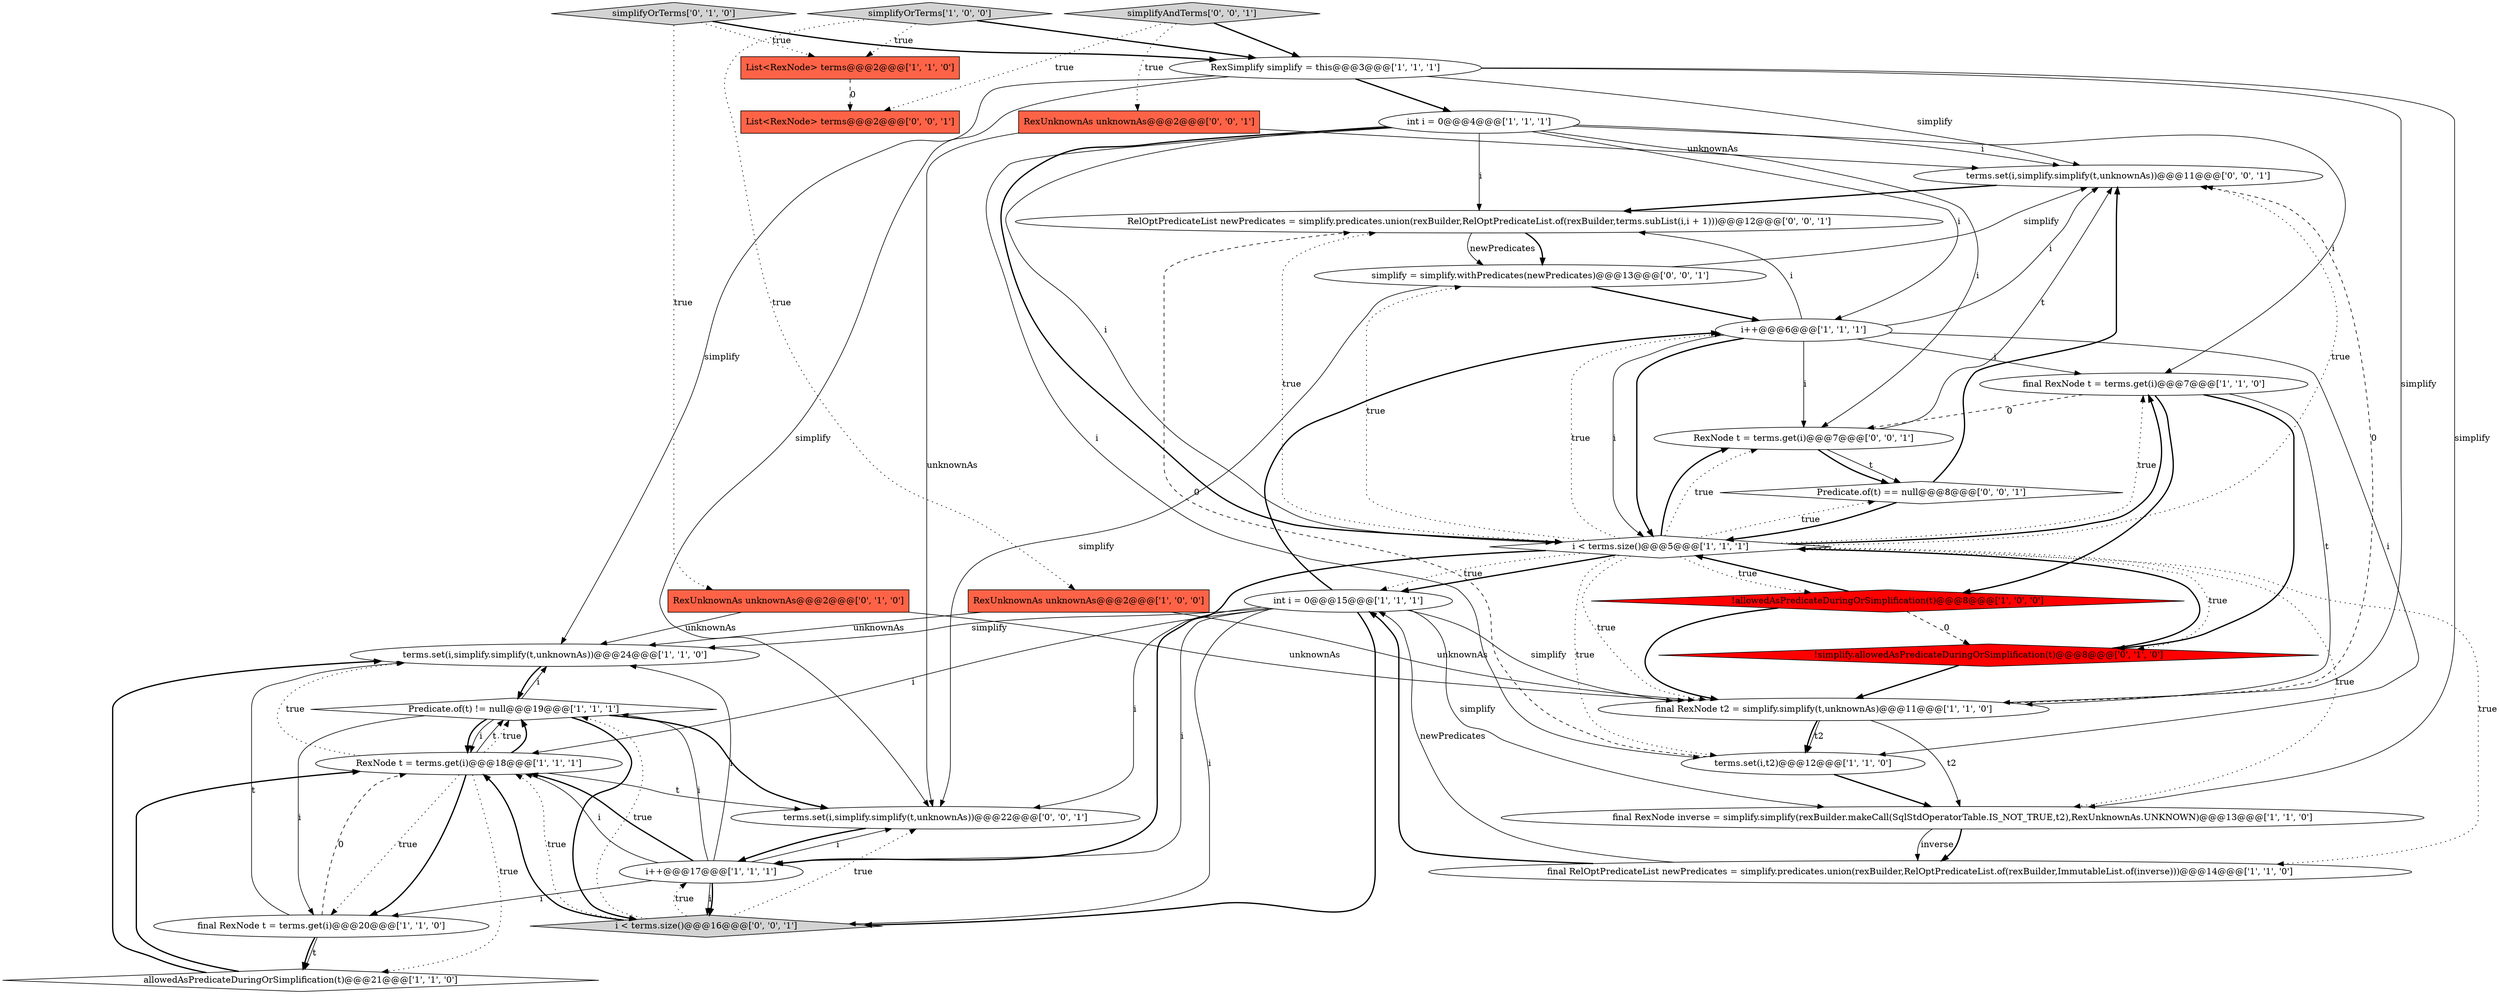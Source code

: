 digraph {
6 [style = filled, label = "terms.set(i,simplify.simplify(t,unknownAs))@@@24@@@['1', '1', '0']", fillcolor = white, shape = ellipse image = "AAA0AAABBB1BBB"];
23 [style = filled, label = "RexUnknownAs unknownAs@@@2@@@['0', '0', '1']", fillcolor = tomato, shape = box image = "AAA0AAABBB3BBB"];
27 [style = filled, label = "RelOptPredicateList newPredicates = simplify.predicates.union(rexBuilder,RelOptPredicateList.of(rexBuilder,terms.subList(i,i + 1)))@@@12@@@['0', '0', '1']", fillcolor = white, shape = ellipse image = "AAA0AAABBB3BBB"];
29 [style = filled, label = "RexNode t = terms.get(i)@@@7@@@['0', '0', '1']", fillcolor = white, shape = ellipse image = "AAA0AAABBB3BBB"];
7 [style = filled, label = "int i = 0@@@4@@@['1', '1', '1']", fillcolor = white, shape = ellipse image = "AAA0AAABBB1BBB"];
16 [style = filled, label = "terms.set(i,t2)@@@12@@@['1', '1', '0']", fillcolor = white, shape = ellipse image = "AAA0AAABBB1BBB"];
26 [style = filled, label = "terms.set(i,simplify.simplify(t,unknownAs))@@@11@@@['0', '0', '1']", fillcolor = white, shape = ellipse image = "AAA0AAABBB3BBB"];
21 [style = filled, label = "RexUnknownAs unknownAs@@@2@@@['0', '1', '0']", fillcolor = tomato, shape = box image = "AAA0AAABBB2BBB"];
22 [style = filled, label = "!simplify.allowedAsPredicateDuringOrSimplification(t)@@@8@@@['0', '1', '0']", fillcolor = red, shape = diamond image = "AAA1AAABBB2BBB"];
11 [style = filled, label = "allowedAsPredicateDuringOrSimplification(t)@@@21@@@['1', '1', '0']", fillcolor = white, shape = diamond image = "AAA0AAABBB1BBB"];
10 [style = filled, label = "final RexNode t2 = simplify.simplify(t,unknownAs)@@@11@@@['1', '1', '0']", fillcolor = white, shape = ellipse image = "AAA0AAABBB1BBB"];
20 [style = filled, label = "simplifyOrTerms['0', '1', '0']", fillcolor = lightgray, shape = diamond image = "AAA0AAABBB2BBB"];
13 [style = filled, label = "List<RexNode> terms@@@2@@@['1', '1', '0']", fillcolor = tomato, shape = box image = "AAA0AAABBB1BBB"];
24 [style = filled, label = "i < terms.size()@@@16@@@['0', '0', '1']", fillcolor = lightgray, shape = diamond image = "AAA0AAABBB3BBB"];
32 [style = filled, label = "simplifyAndTerms['0', '0', '1']", fillcolor = lightgray, shape = diamond image = "AAA0AAABBB3BBB"];
5 [style = filled, label = "i++@@@17@@@['1', '1', '1']", fillcolor = white, shape = ellipse image = "AAA0AAABBB1BBB"];
25 [style = filled, label = "simplify = simplify.withPredicates(newPredicates)@@@13@@@['0', '0', '1']", fillcolor = white, shape = ellipse image = "AAA0AAABBB3BBB"];
18 [style = filled, label = "i < terms.size()@@@5@@@['1', '1', '1']", fillcolor = white, shape = diamond image = "AAA0AAABBB1BBB"];
0 [style = filled, label = "final RelOptPredicateList newPredicates = simplify.predicates.union(rexBuilder,RelOptPredicateList.of(rexBuilder,ImmutableList.of(inverse)))@@@14@@@['1', '1', '0']", fillcolor = white, shape = ellipse image = "AAA0AAABBB1BBB"];
12 [style = filled, label = "final RexNode inverse = simplify.simplify(rexBuilder.makeCall(SqlStdOperatorTable.IS_NOT_TRUE,t2),RexUnknownAs.UNKNOWN)@@@13@@@['1', '1', '0']", fillcolor = white, shape = ellipse image = "AAA0AAABBB1BBB"];
15 [style = filled, label = "final RexNode t = terms.get(i)@@@20@@@['1', '1', '0']", fillcolor = white, shape = ellipse image = "AAA0AAABBB1BBB"];
2 [style = filled, label = "final RexNode t = terms.get(i)@@@7@@@['1', '1', '0']", fillcolor = white, shape = ellipse image = "AAA0AAABBB1BBB"];
28 [style = filled, label = "Predicate.of(t) == null@@@8@@@['0', '0', '1']", fillcolor = white, shape = diamond image = "AAA0AAABBB3BBB"];
1 [style = filled, label = "simplifyOrTerms['1', '0', '0']", fillcolor = lightgray, shape = diamond image = "AAA0AAABBB1BBB"];
31 [style = filled, label = "terms.set(i,simplify.simplify(t,unknownAs))@@@22@@@['0', '0', '1']", fillcolor = white, shape = ellipse image = "AAA0AAABBB3BBB"];
14 [style = filled, label = "!allowedAsPredicateDuringOrSimplification(t)@@@8@@@['1', '0', '0']", fillcolor = red, shape = diamond image = "AAA1AAABBB1BBB"];
17 [style = filled, label = "RexSimplify simplify = this@@@3@@@['1', '1', '1']", fillcolor = white, shape = ellipse image = "AAA0AAABBB1BBB"];
30 [style = filled, label = "List<RexNode> terms@@@2@@@['0', '0', '1']", fillcolor = tomato, shape = box image = "AAA0AAABBB3BBB"];
4 [style = filled, label = "i++@@@6@@@['1', '1', '1']", fillcolor = white, shape = ellipse image = "AAA0AAABBB1BBB"];
9 [style = filled, label = "RexUnknownAs unknownAs@@@2@@@['1', '0', '0']", fillcolor = tomato, shape = box image = "AAA0AAABBB1BBB"];
3 [style = filled, label = "int i = 0@@@15@@@['1', '1', '1']", fillcolor = white, shape = ellipse image = "AAA0AAABBB1BBB"];
8 [style = filled, label = "RexNode t = terms.get(i)@@@18@@@['1', '1', '1']", fillcolor = white, shape = ellipse image = "AAA0AAABBB1BBB"];
19 [style = filled, label = "Predicate.of(t) != null@@@19@@@['1', '1', '1']", fillcolor = white, shape = diamond image = "AAA0AAABBB1BBB"];
8->19 [style = solid, label="t"];
29->26 [style = solid, label="t"];
18->3 [style = bold, label=""];
3->24 [style = bold, label=""];
16->27 [style = dashed, label="0"];
3->8 [style = solid, label="i"];
4->29 [style = solid, label="i"];
19->6 [style = solid, label="i"];
3->4 [style = bold, label=""];
7->4 [style = solid, label="i"];
7->16 [style = solid, label="i"];
12->0 [style = solid, label="inverse"];
4->2 [style = solid, label="i"];
19->24 [style = bold, label=""];
1->13 [style = dotted, label="true"];
17->6 [style = solid, label="simplify"];
15->8 [style = dashed, label="0"];
5->31 [style = solid, label="i"];
15->11 [style = bold, label=""];
9->6 [style = solid, label="unknownAs"];
2->14 [style = bold, label=""];
18->3 [style = dotted, label="true"];
32->30 [style = dotted, label="true"];
5->19 [style = solid, label="i"];
3->6 [style = solid, label="simplify"];
19->8 [style = solid, label="i"];
15->11 [style = solid, label="t"];
20->13 [style = dotted, label="true"];
23->26 [style = solid, label="unknownAs"];
24->8 [style = dotted, label="true"];
19->15 [style = solid, label="i"];
27->25 [style = bold, label=""];
24->5 [style = dotted, label="true"];
3->31 [style = solid, label="i"];
10->12 [style = solid, label="t2"];
25->31 [style = solid, label="simplify"];
0->3 [style = bold, label=""];
28->18 [style = bold, label=""];
18->16 [style = dotted, label="true"];
31->5 [style = bold, label=""];
14->10 [style = bold, label=""];
14->22 [style = dashed, label="0"];
0->3 [style = solid, label="newPredicates"];
7->18 [style = solid, label="i"];
4->18 [style = bold, label=""];
29->28 [style = solid, label="t"];
7->29 [style = solid, label="i"];
9->10 [style = solid, label="unknownAs"];
1->17 [style = bold, label=""];
21->6 [style = solid, label="unknownAs"];
26->27 [style = bold, label=""];
22->18 [style = bold, label=""];
10->16 [style = solid, label="t2"];
18->26 [style = dotted, label="true"];
23->31 [style = solid, label="unknownAs"];
7->27 [style = solid, label="i"];
18->0 [style = dotted, label="true"];
5->24 [style = solid, label="i"];
11->8 [style = bold, label=""];
14->18 [style = bold, label=""];
24->19 [style = dotted, label="true"];
24->8 [style = bold, label=""];
32->17 [style = bold, label=""];
18->27 [style = dotted, label="true"];
8->19 [style = dotted, label="true"];
18->29 [style = dotted, label="true"];
5->8 [style = solid, label="i"];
3->24 [style = solid, label="i"];
25->26 [style = solid, label="simplify"];
8->15 [style = bold, label=""];
3->5 [style = solid, label="i"];
7->2 [style = solid, label="i"];
4->18 [style = solid, label="i"];
8->31 [style = solid, label="t"];
8->15 [style = dotted, label="true"];
28->26 [style = bold, label=""];
17->12 [style = solid, label="simplify"];
18->10 [style = dotted, label="true"];
8->6 [style = dotted, label="true"];
4->16 [style = solid, label="i"];
10->16 [style = bold, label=""];
17->26 [style = solid, label="simplify"];
5->24 [style = bold, label=""];
1->9 [style = dotted, label="true"];
2->29 [style = dashed, label="0"];
22->10 [style = bold, label=""];
7->18 [style = bold, label=""];
8->11 [style = dotted, label="true"];
4->26 [style = solid, label="i"];
27->25 [style = solid, label="newPredicates"];
17->10 [style = solid, label="simplify"];
3->10 [style = solid, label="simplify"];
18->2 [style = dotted, label="true"];
18->22 [style = dotted, label="true"];
5->8 [style = bold, label=""];
20->17 [style = bold, label=""];
18->25 [style = dotted, label="true"];
15->6 [style = solid, label="t"];
19->31 [style = bold, label=""];
2->10 [style = solid, label="t"];
8->19 [style = bold, label=""];
32->23 [style = dotted, label="true"];
3->12 [style = solid, label="simplify"];
11->6 [style = bold, label=""];
24->31 [style = dotted, label="true"];
25->4 [style = bold, label=""];
4->27 [style = solid, label="i"];
6->19 [style = bold, label=""];
20->21 [style = dotted, label="true"];
18->2 [style = bold, label=""];
12->0 [style = bold, label=""];
17->31 [style = solid, label="simplify"];
18->14 [style = dotted, label="true"];
19->8 [style = bold, label=""];
29->28 [style = bold, label=""];
17->7 [style = bold, label=""];
18->29 [style = bold, label=""];
10->26 [style = dashed, label="0"];
18->12 [style = dotted, label="true"];
5->15 [style = solid, label="i"];
18->28 [style = dotted, label="true"];
18->5 [style = bold, label=""];
18->4 [style = dotted, label="true"];
2->22 [style = bold, label=""];
21->10 [style = solid, label="unknownAs"];
5->6 [style = solid, label="i"];
7->26 [style = solid, label="i"];
16->12 [style = bold, label=""];
13->30 [style = dashed, label="0"];
}
